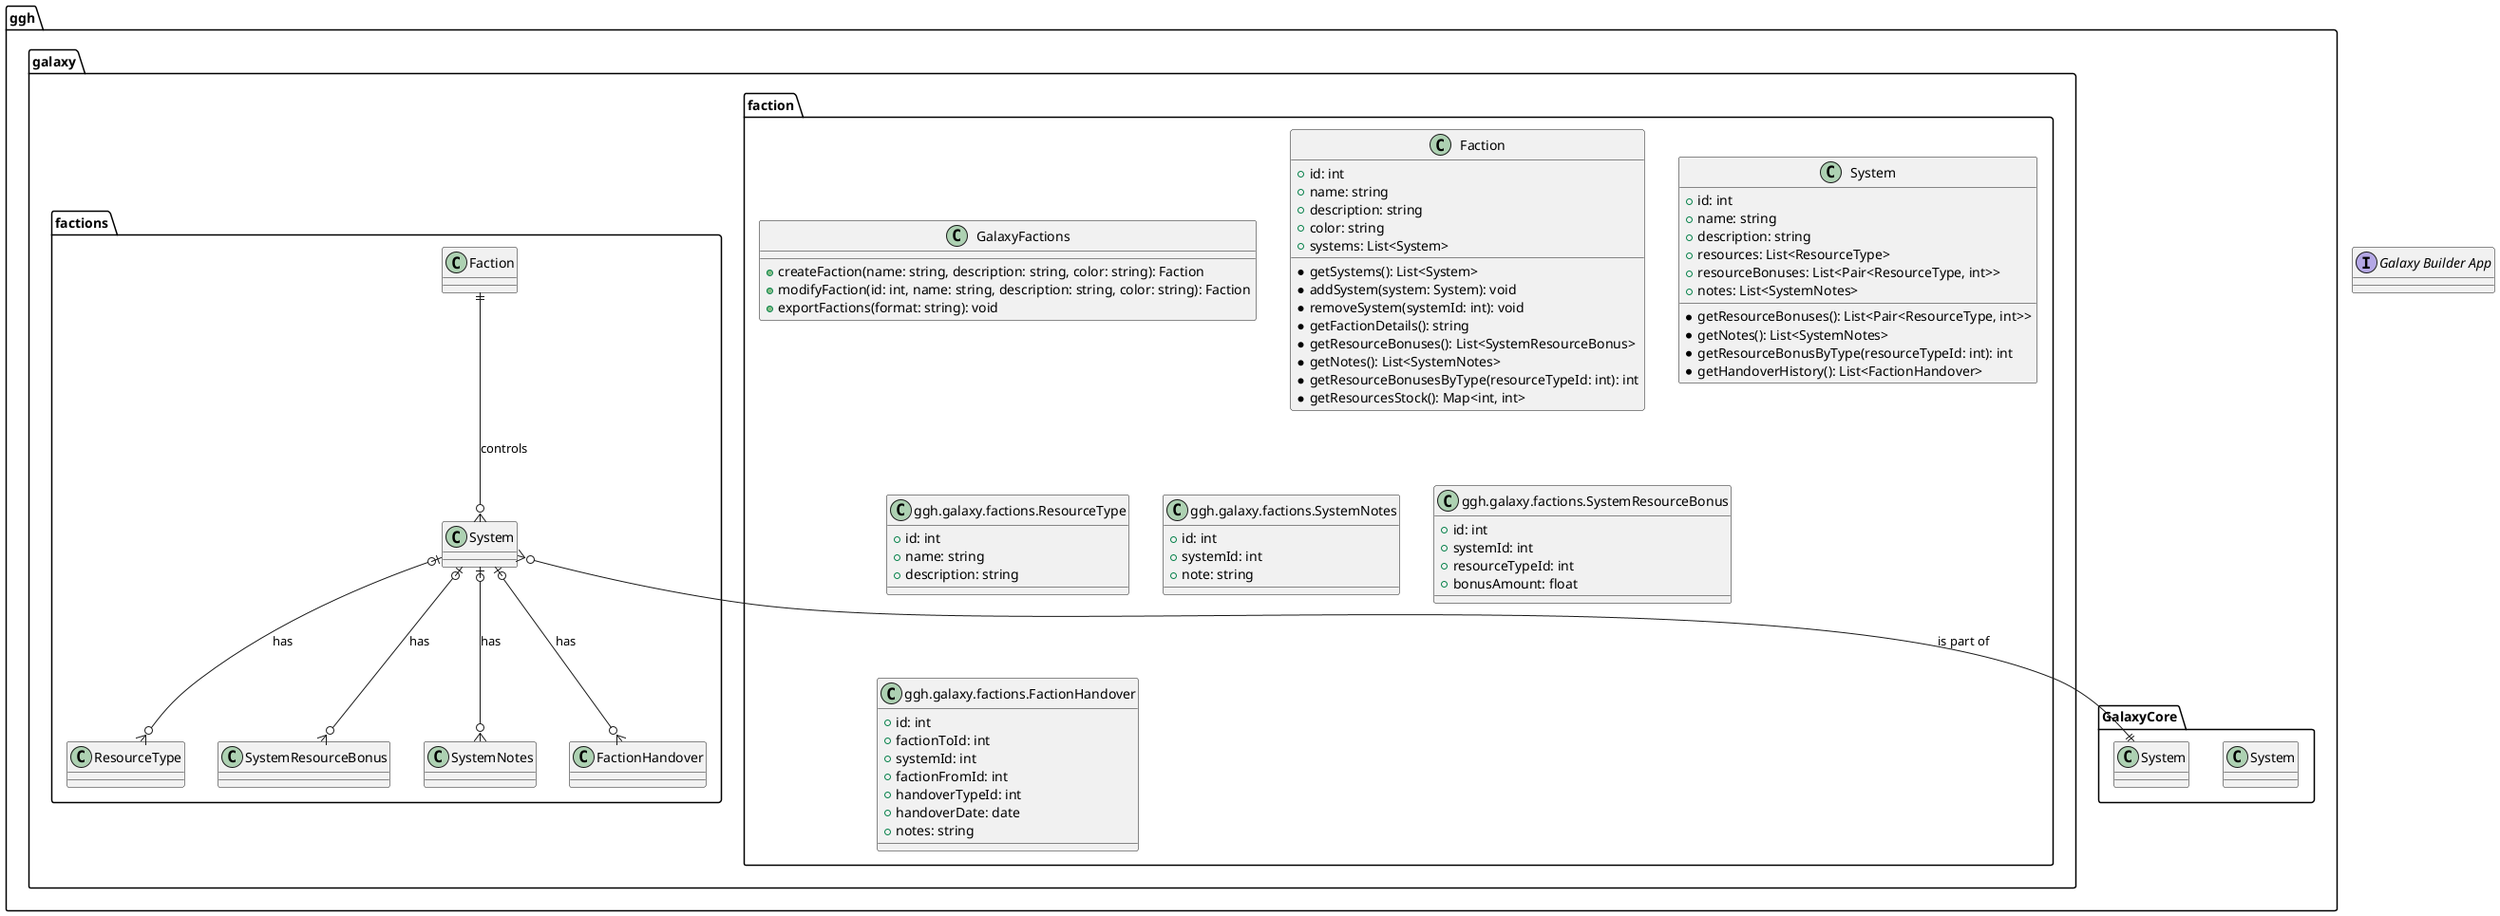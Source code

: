 @startuml
interface "Galaxy Builder App" as GBA
package ggh{
package GalaxyCore{
    class GalaxyCoreSystem as "System"
}
package galaxy{
package faction{
    class GalaxyFactions {
        +createFaction(name: string, description: string, color: string): Faction
        +modifyFaction(id: int, name: string, description: string, color: string): Faction
        +exportFactions(format: string): void
    }

    class Faction {
        +id: int
        +name: string
        +description: string
        +color: string
        +systems: List<System>

        * getSystems(): List<System>
        * addSystem(system: System): void
        * removeSystem(systemId: int): void
        * getFactionDetails(): string
        * getResourceBonuses(): List<SystemResourceBonus>
        * getNotes(): List<SystemNotes>
        * getResourceBonusesByType(resourceTypeId: int): int
        * getResourcesStock(): Map<int, int>
    }

    class System {
        +id: int
        +name: string
        +description: string
        +resources: List<ResourceType>
        +resourceBonuses: List<Pair<ResourceType, int>>
        +notes: List<SystemNotes>

        * getResourceBonuses(): List<Pair<ResourceType, int>>
        * getNotes(): List<SystemNotes>
        * getResourceBonusByType(resourceTypeId: int): int
        * getHandoverHistory(): List<FactionHandover>
    }

    class ResourceType as "ggh.galaxy.factions.ResourceType" {
        +id: int
        +name: string
        +description: string
    }

    class SystemNotes as "ggh.galaxy.factions.SystemNotes" {
        +id: int
        +systemId: int
        +note: string
    }

    class SystemResourceBonus as "ggh.galaxy.factions.SystemResourceBonus" {
        +id: int
        +systemId: int
        +resourceTypeId: int
        +bonusAmount: float
    }

    class FactionHandover as "ggh.galaxy.factions.FactionHandover" {
        +id: int
        +factionToId: int
        +systemId: int
        +factionFromId: int
        +handoverTypeId: int
        +handoverDate: date
        +notes: string
    }
}
}
}

ggh.galaxy.factions.Faction ||--o{ ggh.galaxy.factions.System : controls
ggh.galaxy.factions.System }o--|| ggh.GalaxyCore.System : "is part of"
ggh.galaxy.factions.System |o--o{ ggh.galaxy.factions.ResourceType : has
ggh.galaxy.factions.System |o--o{ ggh.galaxy.factions.SystemResourceBonus : has
ggh.galaxy.factions.System |o--o{ ggh.galaxy.factions.SystemNotes : has
ggh.galaxy.factions.System |o--o{ ggh.galaxy.factions.FactionHandover : has
@enduml